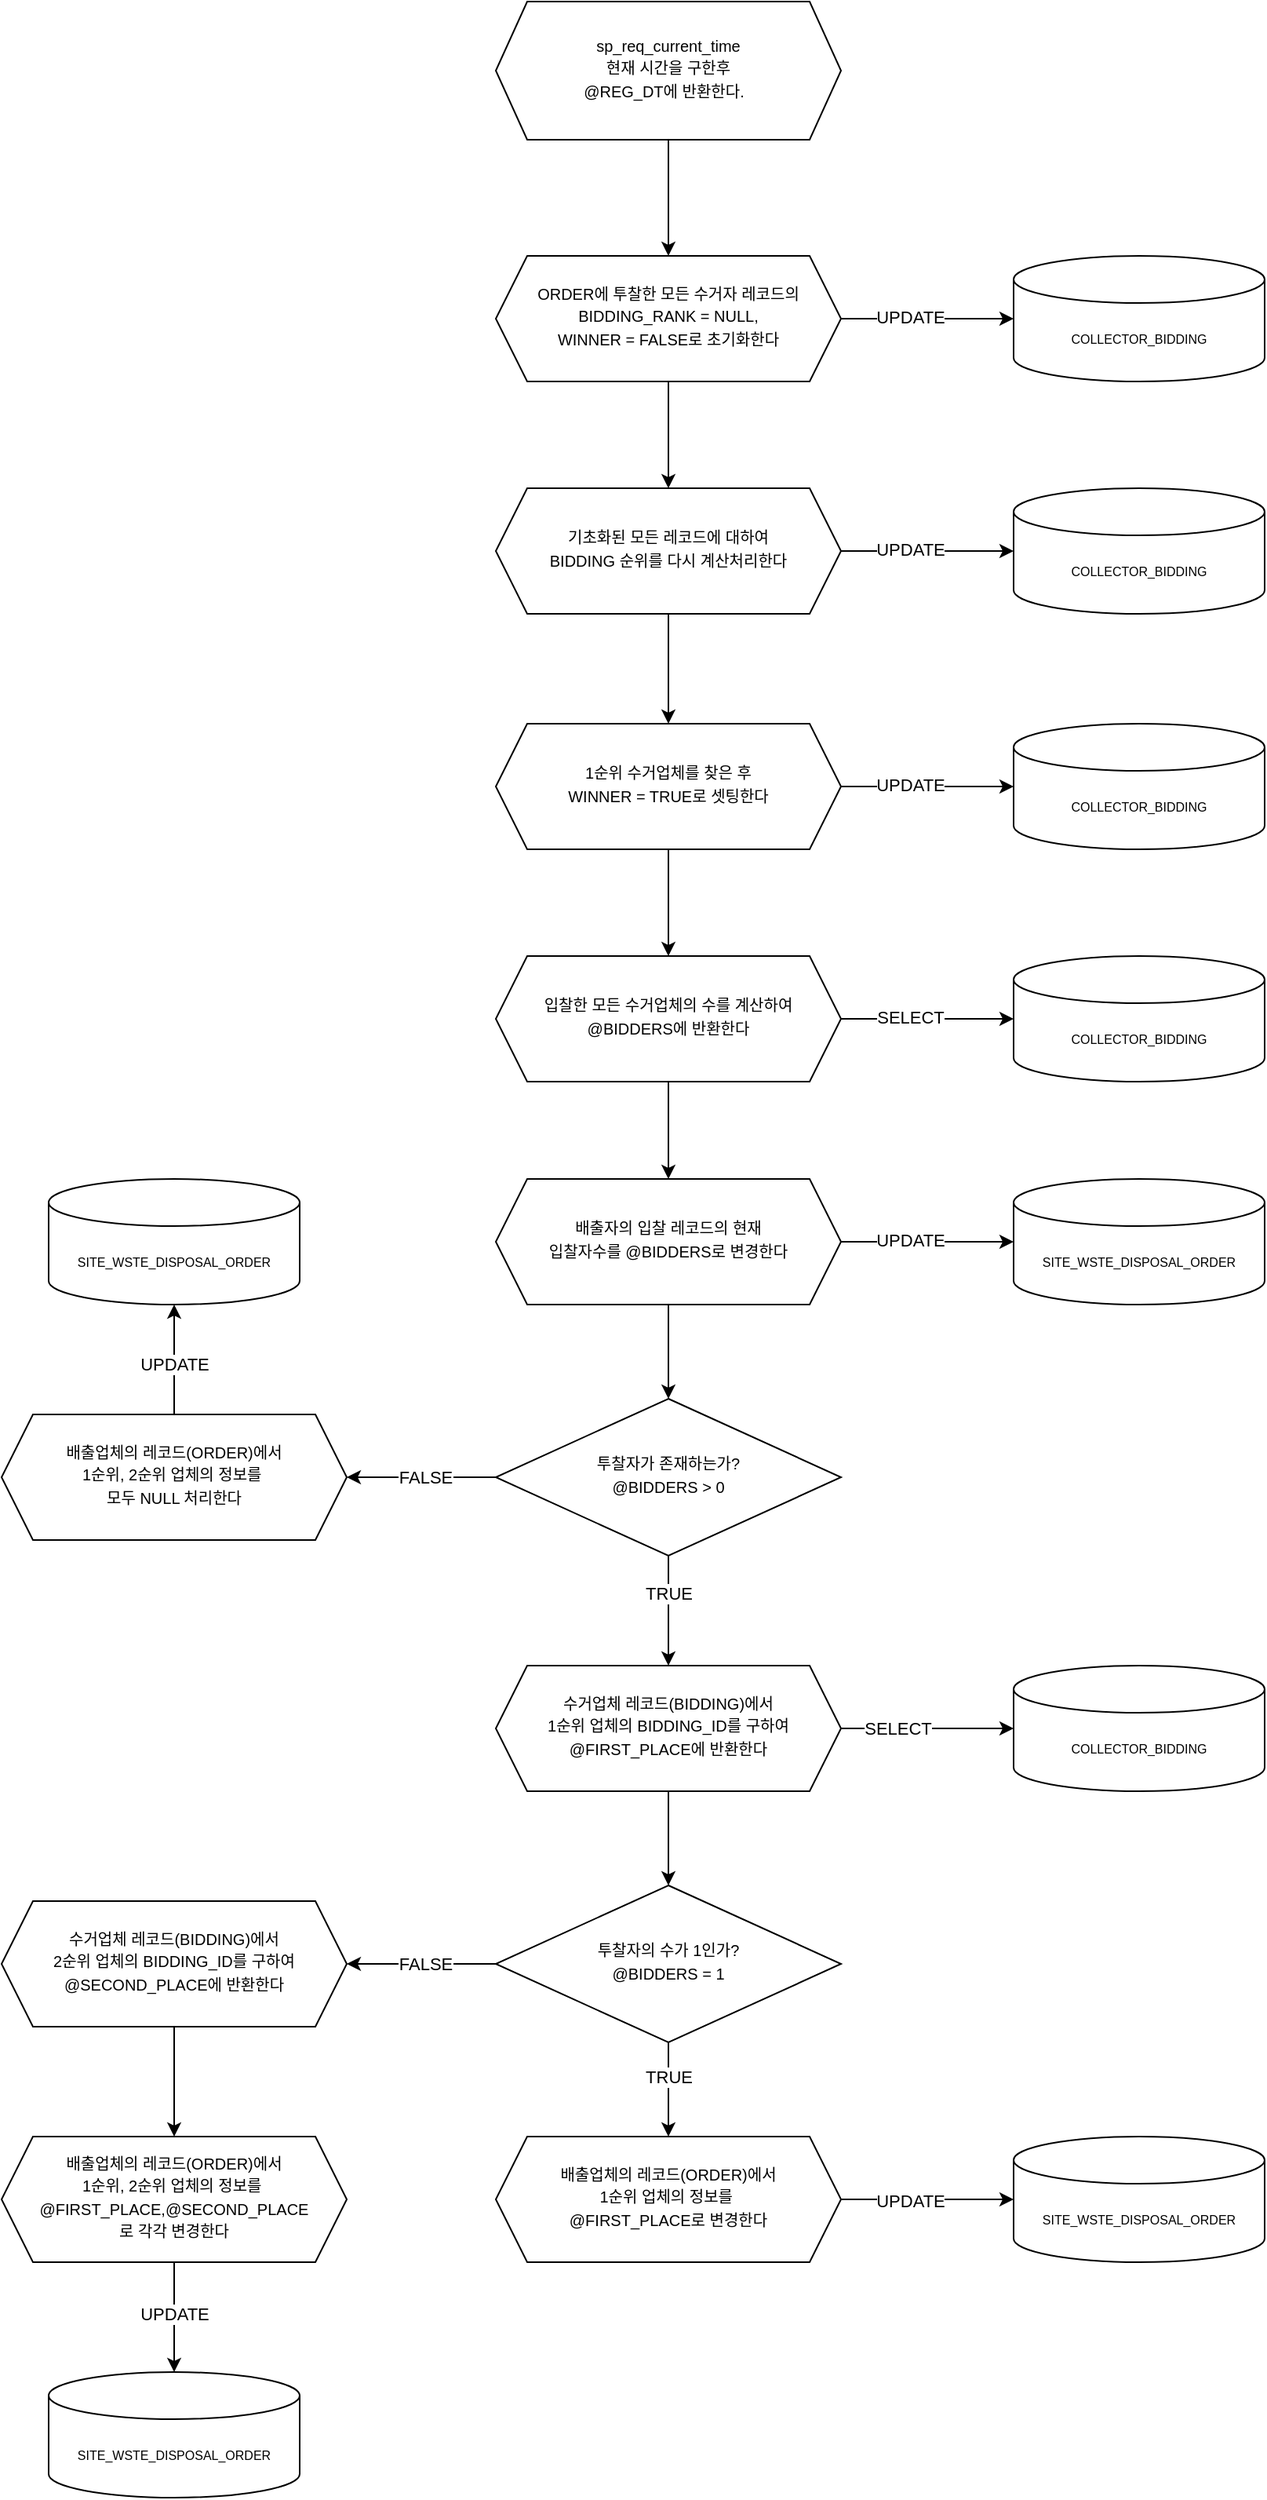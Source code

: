 <mxfile>
    <diagram id="6MBnwezuV47VaUJ1Mnr1" name="Page-1">
        <mxGraphModel dx="4081" dy="3631" grid="1" gridSize="10" guides="1" tooltips="1" connect="1" arrows="1" fold="1" page="1" pageScale="1" pageWidth="827" pageHeight="1169" math="0" shadow="0">
            <root>
                <mxCell id="0"/>
                <mxCell id="1" parent="0"/>
                <mxCell id="2" value="" style="edgeStyle=orthogonalEdgeStyle;rounded=0;orthogonalLoop=1;jettySize=auto;html=1;fontSize=8;" edge="1" parent="1" source="3" target="8">
                    <mxGeometry relative="1" as="geometry"/>
                </mxCell>
                <mxCell id="3" value="&lt;font style=&quot;font-size: 10px&quot;&gt;sp_req_current_time&lt;br&gt;현재 시간을 구한후&lt;br&gt;@REG_DT에 반환한다.&amp;nbsp;&amp;nbsp;&lt;/font&gt;" style="shape=hexagon;perimeter=hexagonPerimeter2;whiteSpace=wrap;html=1;fixedSize=1;shadow=0;strokeWidth=1;spacing=6;spacingTop=-4;" vertex="1" parent="1">
                    <mxGeometry x="-1325" y="-2300" width="220" height="88" as="geometry"/>
                </mxCell>
                <mxCell id="4" value="" style="edgeStyle=none;html=1;" edge="1" parent="1" source="8" target="12">
                    <mxGeometry relative="1" as="geometry"/>
                </mxCell>
                <mxCell id="5" value="" style="edgeStyle=none;html=1;" edge="1" parent="1" source="8" target="9">
                    <mxGeometry relative="1" as="geometry"/>
                </mxCell>
                <mxCell id="6" value="UPDATE" style="edgeLabel;html=1;align=center;verticalAlign=middle;resizable=0;points=[];" vertex="1" connectable="0" parent="5">
                    <mxGeometry x="-0.208" y="1" relative="1" as="geometry">
                        <mxPoint as="offset"/>
                    </mxGeometry>
                </mxCell>
                <mxCell id="8" value="&lt;span style=&quot;font-size: 10px&quot;&gt;ORDER에 투찰한 모든 수거자 레코드의 BIDDING_RANK = NULL, &lt;br&gt;WINNER = FALSE로 초기화한다&lt;/span&gt;" style="shape=hexagon;perimeter=hexagonPerimeter2;whiteSpace=wrap;html=1;fixedSize=1;shadow=0;strokeWidth=1;spacing=6;spacingTop=-4;" vertex="1" parent="1">
                    <mxGeometry x="-1325" y="-2138" width="220" height="80" as="geometry"/>
                </mxCell>
                <mxCell id="9" value="COLLECTOR_BIDDING" style="shape=cylinder3;whiteSpace=wrap;html=1;boundedLbl=1;backgroundOutline=1;size=15;fontSize=8;" vertex="1" parent="1">
                    <mxGeometry x="-995" y="-2138" width="160" height="80" as="geometry"/>
                </mxCell>
                <mxCell id="10" value="" style="edgeStyle=none;html=1;" edge="1" parent="1" source="12" target="13">
                    <mxGeometry relative="1" as="geometry"/>
                </mxCell>
                <mxCell id="11" value="UPDATE" style="edgeLabel;html=1;align=center;verticalAlign=middle;resizable=0;points=[];" vertex="1" connectable="0" parent="10">
                    <mxGeometry x="-0.208" y="1" relative="1" as="geometry">
                        <mxPoint as="offset"/>
                    </mxGeometry>
                </mxCell>
                <mxCell id="25" value="" style="edgeStyle=none;html=1;" edge="1" parent="1" source="12" target="19">
                    <mxGeometry relative="1" as="geometry"/>
                </mxCell>
                <mxCell id="12" value="&lt;span style=&quot;font-size: 10px&quot;&gt;기초화된 모든 레코드에 대하여 &lt;br&gt;BIDDING 순위를 다시 계산처리한다&lt;/span&gt;" style="shape=hexagon;perimeter=hexagonPerimeter2;whiteSpace=wrap;html=1;fixedSize=1;shadow=0;strokeWidth=1;spacing=6;spacingTop=-4;" vertex="1" parent="1">
                    <mxGeometry x="-1325" y="-1990" width="220" height="80" as="geometry"/>
                </mxCell>
                <mxCell id="13" value="COLLECTOR_BIDDING" style="shape=cylinder3;whiteSpace=wrap;html=1;boundedLbl=1;backgroundOutline=1;size=15;fontSize=8;" vertex="1" parent="1">
                    <mxGeometry x="-995" y="-1990" width="160" height="80" as="geometry"/>
                </mxCell>
                <mxCell id="16" value="" style="edgeStyle=none;html=1;" edge="1" source="19" target="23" parent="1">
                    <mxGeometry relative="1" as="geometry"/>
                </mxCell>
                <mxCell id="17" value="" style="edgeStyle=none;html=1;" edge="1" source="19" target="20" parent="1">
                    <mxGeometry relative="1" as="geometry"/>
                </mxCell>
                <mxCell id="18" value="UPDATE" style="edgeLabel;html=1;align=center;verticalAlign=middle;resizable=0;points=[];" vertex="1" connectable="0" parent="17">
                    <mxGeometry x="-0.208" y="1" relative="1" as="geometry">
                        <mxPoint as="offset"/>
                    </mxGeometry>
                </mxCell>
                <mxCell id="19" value="&lt;span style=&quot;font-size: 10px&quot;&gt;1순위 수거업체를 찾은 후 &lt;br&gt;WINNER = TRUE로 셋팅한다&lt;/span&gt;" style="shape=hexagon;perimeter=hexagonPerimeter2;whiteSpace=wrap;html=1;fixedSize=1;shadow=0;strokeWidth=1;spacing=6;spacingTop=-4;" vertex="1" parent="1">
                    <mxGeometry x="-1325" y="-1840" width="220" height="80" as="geometry"/>
                </mxCell>
                <mxCell id="20" value="COLLECTOR_BIDDING" style="shape=cylinder3;whiteSpace=wrap;html=1;boundedLbl=1;backgroundOutline=1;size=15;fontSize=8;" vertex="1" parent="1">
                    <mxGeometry x="-995" y="-1840" width="160" height="80" as="geometry"/>
                </mxCell>
                <mxCell id="21" value="" style="edgeStyle=none;html=1;" edge="1" source="23" target="24" parent="1">
                    <mxGeometry relative="1" as="geometry"/>
                </mxCell>
                <mxCell id="22" value="SELECT" style="edgeLabel;html=1;align=center;verticalAlign=middle;resizable=0;points=[];" vertex="1" connectable="0" parent="21">
                    <mxGeometry x="-0.208" y="1" relative="1" as="geometry">
                        <mxPoint as="offset"/>
                    </mxGeometry>
                </mxCell>
                <mxCell id="30" value="" style="edgeStyle=none;html=1;" edge="1" parent="1" source="23" target="28">
                    <mxGeometry relative="1" as="geometry"/>
                </mxCell>
                <mxCell id="23" value="&lt;span style=&quot;font-size: 10px&quot;&gt;입찰한 모든 수거업체의 수를 계산하여 @BIDDERS에 반환한다&lt;/span&gt;" style="shape=hexagon;perimeter=hexagonPerimeter2;whiteSpace=wrap;html=1;fixedSize=1;shadow=0;strokeWidth=1;spacing=6;spacingTop=-4;" vertex="1" parent="1">
                    <mxGeometry x="-1325" y="-1692" width="220" height="80" as="geometry"/>
                </mxCell>
                <mxCell id="24" value="COLLECTOR_BIDDING" style="shape=cylinder3;whiteSpace=wrap;html=1;boundedLbl=1;backgroundOutline=1;size=15;fontSize=8;" vertex="1" parent="1">
                    <mxGeometry x="-995" y="-1692" width="160" height="80" as="geometry"/>
                </mxCell>
                <mxCell id="26" value="" style="edgeStyle=none;html=1;" edge="1" source="28" target="29" parent="1">
                    <mxGeometry relative="1" as="geometry"/>
                </mxCell>
                <mxCell id="27" value="UPDATE" style="edgeLabel;html=1;align=center;verticalAlign=middle;resizable=0;points=[];" vertex="1" connectable="0" parent="26">
                    <mxGeometry x="-0.208" y="1" relative="1" as="geometry">
                        <mxPoint as="offset"/>
                    </mxGeometry>
                </mxCell>
                <mxCell id="32" value="" style="edgeStyle=none;html=1;" edge="1" parent="1" source="28" target="31">
                    <mxGeometry relative="1" as="geometry"/>
                </mxCell>
                <mxCell id="28" value="&lt;span style=&quot;font-size: 10px&quot;&gt;배출자의 입찰 레코드의 현재 &lt;br&gt;입찰자수를 @BIDDERS로 변경한다&lt;/span&gt;" style="shape=hexagon;perimeter=hexagonPerimeter2;whiteSpace=wrap;html=1;fixedSize=1;shadow=0;strokeWidth=1;spacing=6;spacingTop=-4;" vertex="1" parent="1">
                    <mxGeometry x="-1325" y="-1550" width="220" height="80" as="geometry"/>
                </mxCell>
                <mxCell id="29" value="SITE_WSTE_DISPOSAL_ORDER" style="shape=cylinder3;whiteSpace=wrap;html=1;boundedLbl=1;backgroundOutline=1;size=15;fontSize=8;" vertex="1" parent="1">
                    <mxGeometry x="-995" y="-1550" width="160" height="80" as="geometry"/>
                </mxCell>
                <mxCell id="34" value="" style="edgeStyle=none;html=1;entryX=0.5;entryY=0;entryDx=0;entryDy=0;" edge="1" parent="1" source="31" target="54">
                    <mxGeometry relative="1" as="geometry"/>
                </mxCell>
                <mxCell id="35" value="TRUE" style="edgeLabel;html=1;align=center;verticalAlign=middle;resizable=0;points=[];" vertex="1" connectable="0" parent="34">
                    <mxGeometry x="-0.318" relative="1" as="geometry">
                        <mxPoint as="offset"/>
                    </mxGeometry>
                </mxCell>
                <mxCell id="69" value="" style="edgeStyle=none;html=1;" edge="1" parent="1" source="31" target="67">
                    <mxGeometry relative="1" as="geometry"/>
                </mxCell>
                <mxCell id="70" value="FALSE" style="edgeLabel;html=1;align=center;verticalAlign=middle;resizable=0;points=[];" vertex="1" connectable="0" parent="69">
                    <mxGeometry x="-0.181" y="-1" relative="1" as="geometry">
                        <mxPoint x="-6" y="1" as="offset"/>
                    </mxGeometry>
                </mxCell>
                <mxCell id="31" value="&lt;span style=&quot;font-size: 10px&quot;&gt;투찰자가 존재하는가?&lt;br&gt;@BIDDERS &amp;gt; 0&lt;/span&gt;" style="rhombus;whiteSpace=wrap;html=1;shadow=0;strokeWidth=1;spacing=6;spacingTop=-4;" vertex="1" parent="1">
                    <mxGeometry x="-1325" y="-1410" width="220" height="100" as="geometry"/>
                </mxCell>
                <mxCell id="50" value="" style="edgeStyle=none;html=1;" edge="1" parent="1" source="33" target="49">
                    <mxGeometry relative="1" as="geometry">
                        <Array as="points">
                            <mxPoint x="-1360" y="-1050"/>
                        </Array>
                    </mxGeometry>
                </mxCell>
                <mxCell id="51" value="FALSE" style="edgeLabel;html=1;align=center;verticalAlign=middle;resizable=0;points=[];" vertex="1" connectable="0" parent="50">
                    <mxGeometry x="-0.04" relative="1" as="geometry">
                        <mxPoint as="offset"/>
                    </mxGeometry>
                </mxCell>
                <mxCell id="57" value="" style="edgeStyle=none;html=1;" edge="1" parent="1" source="33" target="44">
                    <mxGeometry relative="1" as="geometry"/>
                </mxCell>
                <mxCell id="58" value="TRUE" style="edgeLabel;html=1;align=center;verticalAlign=middle;resizable=0;points=[];" vertex="1" connectable="0" parent="57">
                    <mxGeometry x="-0.284" relative="1" as="geometry">
                        <mxPoint as="offset"/>
                    </mxGeometry>
                </mxCell>
                <mxCell id="33" value="&lt;span style=&quot;font-size: 10px&quot;&gt;투찰자의 수가 1인가?&lt;br&gt;@BIDDERS = 1&lt;/span&gt;" style="rhombus;whiteSpace=wrap;html=1;shadow=0;strokeWidth=1;spacing=6;spacingTop=-4;" vertex="1" parent="1">
                    <mxGeometry x="-1325" y="-1100" width="220" height="100" as="geometry"/>
                </mxCell>
                <mxCell id="47" value="" style="edgeStyle=none;html=1;" edge="1" parent="1" source="44" target="46">
                    <mxGeometry relative="1" as="geometry"/>
                </mxCell>
                <mxCell id="48" value="UPDATE" style="edgeLabel;html=1;align=center;verticalAlign=middle;resizable=0;points=[];" vertex="1" connectable="0" parent="47">
                    <mxGeometry x="-0.196" y="-1" relative="1" as="geometry">
                        <mxPoint as="offset"/>
                    </mxGeometry>
                </mxCell>
                <mxCell id="44" value="&lt;span style=&quot;font-size: 10px&quot;&gt;배출업체의 레코드(ORDER)에서 &lt;br&gt;1순위 업체의 정보를&amp;nbsp;&lt;br&gt;&lt;/span&gt;&lt;span style=&quot;font-size: 10px&quot;&gt;@FIRST_PLACE로 변경한다&lt;/span&gt;" style="shape=hexagon;perimeter=hexagonPerimeter2;whiteSpace=wrap;html=1;fixedSize=1;shadow=0;strokeWidth=1;spacing=6;spacingTop=-4;" vertex="1" parent="1">
                    <mxGeometry x="-1325" y="-940" width="220" height="80" as="geometry"/>
                </mxCell>
                <mxCell id="46" value="SITE_WSTE_DISPOSAL_ORDER" style="shape=cylinder3;whiteSpace=wrap;html=1;boundedLbl=1;backgroundOutline=1;size=15;fontSize=8;" vertex="1" parent="1">
                    <mxGeometry x="-995" y="-940" width="160" height="80" as="geometry"/>
                </mxCell>
                <mxCell id="60" value="" style="edgeStyle=none;html=1;" edge="1" parent="1" source="49" target="59">
                    <mxGeometry relative="1" as="geometry"/>
                </mxCell>
                <mxCell id="49" value="&lt;span style=&quot;font-size: 10px&quot;&gt;수거업체 레코드(BIDDING)에서 &lt;br&gt;2순위 업체의 BIDDING_ID를 구하여 @SECOND_PLACE에 반환한다&lt;/span&gt;" style="shape=hexagon;perimeter=hexagonPerimeter2;whiteSpace=wrap;html=1;fixedSize=1;shadow=0;strokeWidth=1;spacing=6;spacingTop=-4;" vertex="1" parent="1">
                    <mxGeometry x="-1640" y="-1090" width="220" height="80" as="geometry"/>
                </mxCell>
                <mxCell id="52" value="" style="edgeStyle=none;html=1;" edge="1" source="54" target="55" parent="1">
                    <mxGeometry relative="1" as="geometry"/>
                </mxCell>
                <mxCell id="53" value="SELECT" style="edgeLabel;html=1;align=center;verticalAlign=middle;resizable=0;points=[];" vertex="1" connectable="0" parent="52">
                    <mxGeometry x="-0.341" relative="1" as="geometry">
                        <mxPoint as="offset"/>
                    </mxGeometry>
                </mxCell>
                <mxCell id="56" value="" style="edgeStyle=none;html=1;" edge="1" parent="1" source="54" target="33">
                    <mxGeometry relative="1" as="geometry"/>
                </mxCell>
                <mxCell id="54" value="&lt;span style=&quot;font-size: 10px&quot;&gt;수거업체 레코드(BIDDING)에서 &lt;br&gt;1순위 업체의 BIDDING_ID를 구하여 @FIRST_PLACE에 반환한다&lt;/span&gt;" style="shape=hexagon;perimeter=hexagonPerimeter2;whiteSpace=wrap;html=1;fixedSize=1;shadow=0;strokeWidth=1;spacing=6;spacingTop=-4;" vertex="1" parent="1">
                    <mxGeometry x="-1325" y="-1240" width="220" height="80" as="geometry"/>
                </mxCell>
                <mxCell id="55" value="COLLECTOR_BIDDING" style="shape=cylinder3;whiteSpace=wrap;html=1;boundedLbl=1;backgroundOutline=1;size=15;fontSize=8;" vertex="1" parent="1">
                    <mxGeometry x="-995" y="-1240" width="160" height="80" as="geometry"/>
                </mxCell>
                <mxCell id="62" value="" style="edgeStyle=none;html=1;" edge="1" parent="1" source="59" target="61">
                    <mxGeometry relative="1" as="geometry"/>
                </mxCell>
                <mxCell id="63" value="UPDATE" style="edgeLabel;html=1;align=center;verticalAlign=middle;resizable=0;points=[];" vertex="1" connectable="0" parent="62">
                    <mxGeometry x="-0.065" relative="1" as="geometry">
                        <mxPoint as="offset"/>
                    </mxGeometry>
                </mxCell>
                <mxCell id="59" value="&lt;span style=&quot;font-size: 10px&quot;&gt;배출업체의 레코드(ORDER)에서&lt;br&gt;1순위, 2순위 업체의 정보를&amp;nbsp;&lt;br&gt;&lt;/span&gt;&lt;span style=&quot;font-size: 10px&quot;&gt;@FIRST_PLACE,&lt;/span&gt;&lt;span style=&quot;font-size: 10px&quot;&gt;@SECOND_PLACE&lt;/span&gt;&lt;span style=&quot;font-size: 10px&quot;&gt;&lt;br&gt;로 각각 변경한다&lt;/span&gt;" style="shape=hexagon;perimeter=hexagonPerimeter2;whiteSpace=wrap;html=1;fixedSize=1;shadow=0;strokeWidth=1;spacing=6;spacingTop=-4;" vertex="1" parent="1">
                    <mxGeometry x="-1640" y="-940" width="220" height="80" as="geometry"/>
                </mxCell>
                <mxCell id="61" value="SITE_WSTE_DISPOSAL_ORDER" style="shape=cylinder3;whiteSpace=wrap;html=1;boundedLbl=1;backgroundOutline=1;size=15;fontSize=8;" vertex="1" parent="1">
                    <mxGeometry x="-1610" y="-790" width="160" height="80" as="geometry"/>
                </mxCell>
                <mxCell id="65" value="" style="edgeStyle=none;html=1;" edge="1" source="67" target="68" parent="1">
                    <mxGeometry relative="1" as="geometry"/>
                </mxCell>
                <mxCell id="66" value="UPDATE" style="edgeLabel;html=1;align=center;verticalAlign=middle;resizable=0;points=[];" vertex="1" connectable="0" parent="65">
                    <mxGeometry x="-0.065" relative="1" as="geometry">
                        <mxPoint as="offset"/>
                    </mxGeometry>
                </mxCell>
                <mxCell id="67" value="&lt;span style=&quot;font-size: 10px&quot;&gt;배출업체의 레코드(ORDER)에서&lt;br&gt;1순위, 2순위 업체의 정보를&amp;nbsp;&lt;br&gt;&lt;/span&gt;&lt;span style=&quot;font-size: 10px&quot;&gt;모두 NULL 처리한다&lt;/span&gt;" style="shape=hexagon;perimeter=hexagonPerimeter2;whiteSpace=wrap;html=1;fixedSize=1;shadow=0;strokeWidth=1;spacing=6;spacingTop=-4;" vertex="1" parent="1">
                    <mxGeometry x="-1640" y="-1400" width="220" height="80" as="geometry"/>
                </mxCell>
                <mxCell id="68" value="SITE_WSTE_DISPOSAL_ORDER" style="shape=cylinder3;whiteSpace=wrap;html=1;boundedLbl=1;backgroundOutline=1;size=15;fontSize=8;" vertex="1" parent="1">
                    <mxGeometry x="-1610" y="-1550" width="160" height="80" as="geometry"/>
                </mxCell>
            </root>
        </mxGraphModel>
    </diagram>
</mxfile>